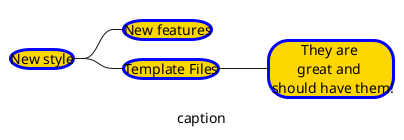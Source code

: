 {
  "sha1": "129ej5nuhyuq041g7w566uha6wvsdlp",
  "insertion": {
    "when": "2024-05-30T20:48:19.538Z",
    "user": "plantuml@gmail.com"
  }
}
@startmindmap


<style>
node {
    Padding 0
    HorizontalAlignment center
    LineColor blue
    LineThickness 3.0
    BackgroundColor gold
    RoundCorner 40
}

</style>

* New style
** New features
** Template Files
*** They are \ngreat and \n should have them!

caption caption

@endmindmap
